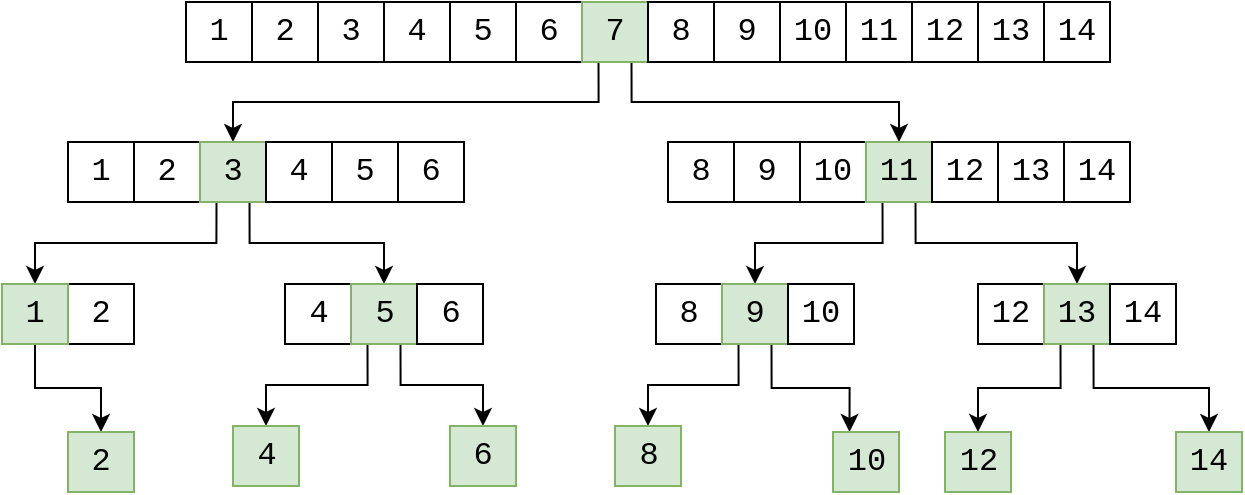 <mxfile version="12.3.2" type="device" pages="3"><diagram id="mguA0jnh5NpEqkgVD4Ht" name="v1"><mxGraphModel dx="922" dy="717" grid="0" gridSize="10" guides="1" tooltips="1" connect="1" arrows="1" fold="1" page="1" pageScale="1" pageWidth="827" pageHeight="1169" math="0" shadow="0"><root><mxCell id="k8P9VLfI7VGK3uh5QvXz-0"/><mxCell id="k8P9VLfI7VGK3uh5QvXz-1" parent="k8P9VLfI7VGK3uh5QvXz-0"/><mxCell id="T5wYDcRaj1wLjc7BEeSk-0" value="2" style="rounded=0;whiteSpace=wrap;html=1;fontSize=16;fontFamily=Courier New;" vertex="1" parent="k8P9VLfI7VGK3uh5QvXz-1"><mxGeometry x="162" y="79" width="33" height="30" as="geometry"/></mxCell><mxCell id="T5wYDcRaj1wLjc7BEeSk-1" value="3" style="rounded=0;whiteSpace=wrap;html=1;fontSize=16;fontFamily=Courier New;" vertex="1" parent="k8P9VLfI7VGK3uh5QvXz-1"><mxGeometry x="195" y="79" width="33" height="30" as="geometry"/></mxCell><mxCell id="T5wYDcRaj1wLjc7BEeSk-2" value="4" style="rounded=0;whiteSpace=wrap;html=1;fontSize=16;fontFamily=Courier New;" vertex="1" parent="k8P9VLfI7VGK3uh5QvXz-1"><mxGeometry x="228" y="79" width="33" height="30" as="geometry"/></mxCell><mxCell id="T5wYDcRaj1wLjc7BEeSk-3" value="5" style="rounded=0;whiteSpace=wrap;html=1;fontSize=16;fontFamily=Courier New;" vertex="1" parent="k8P9VLfI7VGK3uh5QvXz-1"><mxGeometry x="261" y="79" width="33" height="30" as="geometry"/></mxCell><mxCell id="T5wYDcRaj1wLjc7BEeSk-4" value="6" style="rounded=0;whiteSpace=wrap;html=1;fontSize=16;fontFamily=Courier New;" vertex="1" parent="k8P9VLfI7VGK3uh5QvXz-1"><mxGeometry x="294" y="79" width="33" height="30" as="geometry"/></mxCell><mxCell id="T5wYDcRaj1wLjc7BEeSk-27" style="edgeStyle=orthogonalEdgeStyle;rounded=0;orthogonalLoop=1;jettySize=auto;html=1;exitX=0.25;exitY=1;exitDx=0;exitDy=0;entryX=0.5;entryY=0;entryDx=0;entryDy=0;fontFamily=Courier New;fontSize=16;" edge="1" parent="k8P9VLfI7VGK3uh5QvXz-1" source="T5wYDcRaj1wLjc7BEeSk-5" target="T5wYDcRaj1wLjc7BEeSk-15"><mxGeometry relative="1" as="geometry"/></mxCell><mxCell id="T5wYDcRaj1wLjc7BEeSk-28" style="edgeStyle=orthogonalEdgeStyle;rounded=0;orthogonalLoop=1;jettySize=auto;html=1;exitX=0.75;exitY=1;exitDx=0;exitDy=0;entryX=0.5;entryY=0;entryDx=0;entryDy=0;fontFamily=Courier New;fontSize=16;" edge="1" parent="k8P9VLfI7VGK3uh5QvXz-1" source="T5wYDcRaj1wLjc7BEeSk-5" target="T5wYDcRaj1wLjc7BEeSk-23"><mxGeometry relative="1" as="geometry"/></mxCell><mxCell id="T5wYDcRaj1wLjc7BEeSk-5" value="7" style="rounded=0;whiteSpace=wrap;html=1;fontSize=16;fontFamily=Courier New;fillColor=#d5e8d4;strokeColor=#82b366;" vertex="1" parent="k8P9VLfI7VGK3uh5QvXz-1"><mxGeometry x="327" y="79" width="33" height="30" as="geometry"/></mxCell><mxCell id="T5wYDcRaj1wLjc7BEeSk-6" value="8" style="rounded=0;whiteSpace=wrap;html=1;fontSize=16;fontFamily=Courier New;" vertex="1" parent="k8P9VLfI7VGK3uh5QvXz-1"><mxGeometry x="360" y="79" width="33" height="30" as="geometry"/></mxCell><mxCell id="T5wYDcRaj1wLjc7BEeSk-7" value="9" style="rounded=0;whiteSpace=wrap;html=1;fontSize=16;fontFamily=Courier New;" vertex="1" parent="k8P9VLfI7VGK3uh5QvXz-1"><mxGeometry x="393" y="79" width="33" height="30" as="geometry"/></mxCell><mxCell id="T5wYDcRaj1wLjc7BEeSk-8" value="10" style="rounded=0;whiteSpace=wrap;html=1;fontSize=16;fontFamily=Courier New;" vertex="1" parent="k8P9VLfI7VGK3uh5QvXz-1"><mxGeometry x="426" y="79" width="33" height="30" as="geometry"/></mxCell><mxCell id="T5wYDcRaj1wLjc7BEeSk-9" value="11" style="rounded=0;whiteSpace=wrap;html=1;fontSize=16;fontFamily=Courier New;" vertex="1" parent="k8P9VLfI7VGK3uh5QvXz-1"><mxGeometry x="459" y="79" width="33" height="30" as="geometry"/></mxCell><mxCell id="T5wYDcRaj1wLjc7BEeSk-10" value="12" style="rounded=0;whiteSpace=wrap;html=1;fontSize=16;fontFamily=Courier New;" vertex="1" parent="k8P9VLfI7VGK3uh5QvXz-1"><mxGeometry x="492" y="79" width="33" height="30" as="geometry"/></mxCell><mxCell id="T5wYDcRaj1wLjc7BEeSk-11" value="13" style="rounded=0;whiteSpace=wrap;html=1;fontSize=16;fontFamily=Courier New;" vertex="1" parent="k8P9VLfI7VGK3uh5QvXz-1"><mxGeometry x="525" y="79" width="33" height="30" as="geometry"/></mxCell><mxCell id="T5wYDcRaj1wLjc7BEeSk-12" value="14" style="rounded=0;whiteSpace=wrap;html=1;fontSize=16;fontFamily=Courier New;" vertex="1" parent="k8P9VLfI7VGK3uh5QvXz-1"><mxGeometry x="558" y="79" width="33" height="30" as="geometry"/></mxCell><mxCell id="T5wYDcRaj1wLjc7BEeSk-13" value="1" style="rounded=0;whiteSpace=wrap;html=1;fontSize=16;fontFamily=Courier New;" vertex="1" parent="k8P9VLfI7VGK3uh5QvXz-1"><mxGeometry x="129" y="79" width="33" height="30" as="geometry"/></mxCell><mxCell id="T5wYDcRaj1wLjc7BEeSk-14" value="2" style="rounded=0;whiteSpace=wrap;html=1;fontSize=16;fontFamily=Courier New;" vertex="1" parent="k8P9VLfI7VGK3uh5QvXz-1"><mxGeometry x="103" y="149" width="33" height="30" as="geometry"/></mxCell><mxCell id="T5wYDcRaj1wLjc7BEeSk-40" style="edgeStyle=orthogonalEdgeStyle;rounded=0;orthogonalLoop=1;jettySize=auto;html=1;exitX=0.25;exitY=1;exitDx=0;exitDy=0;entryX=0.5;entryY=0;entryDx=0;entryDy=0;fontFamily=Courier New;fontSize=16;" edge="1" parent="k8P9VLfI7VGK3uh5QvXz-1" source="T5wYDcRaj1wLjc7BEeSk-15" target="T5wYDcRaj1wLjc7BEeSk-36"><mxGeometry relative="1" as="geometry"/></mxCell><mxCell id="T5wYDcRaj1wLjc7BEeSk-41" style="edgeStyle=orthogonalEdgeStyle;rounded=0;orthogonalLoop=1;jettySize=auto;html=1;exitX=0.75;exitY=1;exitDx=0;exitDy=0;fontFamily=Courier New;fontSize=16;" edge="1" parent="k8P9VLfI7VGK3uh5QvXz-1" source="T5wYDcRaj1wLjc7BEeSk-15" target="T5wYDcRaj1wLjc7BEeSk-38"><mxGeometry relative="1" as="geometry"/></mxCell><mxCell id="T5wYDcRaj1wLjc7BEeSk-15" value="3" style="rounded=0;whiteSpace=wrap;html=1;fontSize=16;fontFamily=Courier New;fillColor=#d5e8d4;strokeColor=#82b366;" vertex="1" parent="k8P9VLfI7VGK3uh5QvXz-1"><mxGeometry x="136" y="149" width="33" height="30" as="geometry"/></mxCell><mxCell id="T5wYDcRaj1wLjc7BEeSk-16" value="4" style="rounded=0;whiteSpace=wrap;html=1;fontSize=16;fontFamily=Courier New;" vertex="1" parent="k8P9VLfI7VGK3uh5QvXz-1"><mxGeometry x="169" y="149" width="33" height="30" as="geometry"/></mxCell><mxCell id="T5wYDcRaj1wLjc7BEeSk-17" value="5" style="rounded=0;whiteSpace=wrap;html=1;fontSize=16;fontFamily=Courier New;" vertex="1" parent="k8P9VLfI7VGK3uh5QvXz-1"><mxGeometry x="202" y="149" width="33" height="30" as="geometry"/></mxCell><mxCell id="T5wYDcRaj1wLjc7BEeSk-18" value="6" style="rounded=0;whiteSpace=wrap;html=1;fontSize=16;fontFamily=Courier New;" vertex="1" parent="k8P9VLfI7VGK3uh5QvXz-1"><mxGeometry x="235" y="149" width="33" height="30" as="geometry"/></mxCell><mxCell id="T5wYDcRaj1wLjc7BEeSk-19" value="1" style="rounded=0;whiteSpace=wrap;html=1;fontSize=16;fontFamily=Courier New;" vertex="1" parent="k8P9VLfI7VGK3uh5QvXz-1"><mxGeometry x="70" y="149" width="33" height="30" as="geometry"/></mxCell><mxCell id="T5wYDcRaj1wLjc7BEeSk-20" value="8" style="rounded=0;whiteSpace=wrap;html=1;fontSize=16;fontFamily=Courier New;" vertex="1" parent="k8P9VLfI7VGK3uh5QvXz-1"><mxGeometry x="370" y="149" width="33" height="30" as="geometry"/></mxCell><mxCell id="T5wYDcRaj1wLjc7BEeSk-21" value="9" style="rounded=0;whiteSpace=wrap;html=1;fontSize=16;fontFamily=Courier New;" vertex="1" parent="k8P9VLfI7VGK3uh5QvXz-1"><mxGeometry x="403" y="149" width="33" height="30" as="geometry"/></mxCell><mxCell id="T5wYDcRaj1wLjc7BEeSk-22" value="10" style="rounded=0;whiteSpace=wrap;html=1;fontSize=16;fontFamily=Courier New;" vertex="1" parent="k8P9VLfI7VGK3uh5QvXz-1"><mxGeometry x="436" y="149" width="33" height="30" as="geometry"/></mxCell><mxCell id="T5wYDcRaj1wLjc7BEeSk-60" style="edgeStyle=orthogonalEdgeStyle;rounded=0;orthogonalLoop=1;jettySize=auto;html=1;exitX=0.25;exitY=1;exitDx=0;exitDy=0;entryX=0.5;entryY=0;entryDx=0;entryDy=0;fontFamily=Courier New;fontSize=16;" edge="1" parent="k8P9VLfI7VGK3uh5QvXz-1" source="T5wYDcRaj1wLjc7BEeSk-23" target="T5wYDcRaj1wLjc7BEeSk-43"><mxGeometry relative="1" as="geometry"/></mxCell><mxCell id="T5wYDcRaj1wLjc7BEeSk-61" style="edgeStyle=orthogonalEdgeStyle;rounded=0;orthogonalLoop=1;jettySize=auto;html=1;exitX=0.75;exitY=1;exitDx=0;exitDy=0;entryX=0.5;entryY=0;entryDx=0;entryDy=0;fontFamily=Courier New;fontSize=16;" edge="1" parent="k8P9VLfI7VGK3uh5QvXz-1" source="T5wYDcRaj1wLjc7BEeSk-23" target="T5wYDcRaj1wLjc7BEeSk-46"><mxGeometry relative="1" as="geometry"/></mxCell><mxCell id="T5wYDcRaj1wLjc7BEeSk-23" value="11" style="rounded=0;whiteSpace=wrap;html=1;fontSize=16;fontFamily=Courier New;fillColor=#d5e8d4;strokeColor=#82b366;" vertex="1" parent="k8P9VLfI7VGK3uh5QvXz-1"><mxGeometry x="469" y="149" width="33" height="30" as="geometry"/></mxCell><mxCell id="T5wYDcRaj1wLjc7BEeSk-24" value="12" style="rounded=0;whiteSpace=wrap;html=1;fontSize=16;fontFamily=Courier New;" vertex="1" parent="k8P9VLfI7VGK3uh5QvXz-1"><mxGeometry x="502" y="149" width="33" height="30" as="geometry"/></mxCell><mxCell id="T5wYDcRaj1wLjc7BEeSk-25" value="13" style="rounded=0;whiteSpace=wrap;html=1;fontSize=16;fontFamily=Courier New;" vertex="1" parent="k8P9VLfI7VGK3uh5QvXz-1"><mxGeometry x="535" y="149" width="33" height="30" as="geometry"/></mxCell><mxCell id="T5wYDcRaj1wLjc7BEeSk-26" value="14" style="rounded=0;whiteSpace=wrap;html=1;fontSize=16;fontFamily=Courier New;" vertex="1" parent="k8P9VLfI7VGK3uh5QvXz-1"><mxGeometry x="568" y="149" width="33" height="30" as="geometry"/></mxCell><mxCell id="T5wYDcRaj1wLjc7BEeSk-35" value="2" style="rounded=0;whiteSpace=wrap;html=1;fontSize=16;fontFamily=Courier New;" vertex="1" parent="k8P9VLfI7VGK3uh5QvXz-1"><mxGeometry x="70" y="220" width="33" height="30" as="geometry"/></mxCell><mxCell id="T5wYDcRaj1wLjc7BEeSk-49" style="edgeStyle=orthogonalEdgeStyle;rounded=0;orthogonalLoop=1;jettySize=auto;html=1;exitX=0.5;exitY=1;exitDx=0;exitDy=0;entryX=0.5;entryY=0;entryDx=0;entryDy=0;fontFamily=Courier New;fontSize=16;" edge="1" parent="k8P9VLfI7VGK3uh5QvXz-1" source="T5wYDcRaj1wLjc7BEeSk-36" target="T5wYDcRaj1wLjc7BEeSk-48"><mxGeometry relative="1" as="geometry"/></mxCell><mxCell id="T5wYDcRaj1wLjc7BEeSk-36" value="1" style="rounded=0;whiteSpace=wrap;html=1;fontSize=16;fontFamily=Courier New;fillColor=#d5e8d4;strokeColor=#82b366;" vertex="1" parent="k8P9VLfI7VGK3uh5QvXz-1"><mxGeometry x="37" y="220" width="33" height="30" as="geometry"/></mxCell><mxCell id="T5wYDcRaj1wLjc7BEeSk-37" value="4" style="rounded=0;whiteSpace=wrap;html=1;fontSize=16;fontFamily=Courier New;" vertex="1" parent="k8P9VLfI7VGK3uh5QvXz-1"><mxGeometry x="178.5" y="220" width="33" height="30" as="geometry"/></mxCell><mxCell id="T5wYDcRaj1wLjc7BEeSk-62" style="edgeStyle=orthogonalEdgeStyle;rounded=0;orthogonalLoop=1;jettySize=auto;html=1;exitX=0.25;exitY=1;exitDx=0;exitDy=0;fontFamily=Courier New;fontSize=16;" edge="1" parent="k8P9VLfI7VGK3uh5QvXz-1" source="T5wYDcRaj1wLjc7BEeSk-38" target="T5wYDcRaj1wLjc7BEeSk-50"><mxGeometry relative="1" as="geometry"/></mxCell><mxCell id="T5wYDcRaj1wLjc7BEeSk-63" style="edgeStyle=orthogonalEdgeStyle;rounded=0;orthogonalLoop=1;jettySize=auto;html=1;exitX=0.75;exitY=1;exitDx=0;exitDy=0;fontFamily=Courier New;fontSize=16;" edge="1" parent="k8P9VLfI7VGK3uh5QvXz-1" source="T5wYDcRaj1wLjc7BEeSk-38" target="T5wYDcRaj1wLjc7BEeSk-51"><mxGeometry relative="1" as="geometry"/></mxCell><mxCell id="T5wYDcRaj1wLjc7BEeSk-38" value="5" style="rounded=0;whiteSpace=wrap;html=1;fontSize=16;fontFamily=Courier New;fillColor=#d5e8d4;strokeColor=#82b366;" vertex="1" parent="k8P9VLfI7VGK3uh5QvXz-1"><mxGeometry x="211.5" y="220" width="33" height="30" as="geometry"/></mxCell><mxCell id="T5wYDcRaj1wLjc7BEeSk-39" value="6" style="rounded=0;whiteSpace=wrap;html=1;fontSize=16;fontFamily=Courier New;" vertex="1" parent="k8P9VLfI7VGK3uh5QvXz-1"><mxGeometry x="244.5" y="220" width="33" height="30" as="geometry"/></mxCell><mxCell id="T5wYDcRaj1wLjc7BEeSk-42" value="8" style="rounded=0;whiteSpace=wrap;html=1;fontSize=16;fontFamily=Courier New;" vertex="1" parent="k8P9VLfI7VGK3uh5QvXz-1"><mxGeometry x="364" y="220" width="33" height="30" as="geometry"/></mxCell><mxCell id="T5wYDcRaj1wLjc7BEeSk-58" style="edgeStyle=orthogonalEdgeStyle;rounded=0;orthogonalLoop=1;jettySize=auto;html=1;exitX=0.75;exitY=1;exitDx=0;exitDy=0;entryX=0.25;entryY=0;entryDx=0;entryDy=0;fontFamily=Courier New;fontSize=16;" edge="1" parent="k8P9VLfI7VGK3uh5QvXz-1" source="T5wYDcRaj1wLjc7BEeSk-43" target="T5wYDcRaj1wLjc7BEeSk-53"><mxGeometry relative="1" as="geometry"/></mxCell><mxCell id="T5wYDcRaj1wLjc7BEeSk-59" style="edgeStyle=orthogonalEdgeStyle;rounded=0;orthogonalLoop=1;jettySize=auto;html=1;exitX=0.25;exitY=1;exitDx=0;exitDy=0;entryX=0.5;entryY=0;entryDx=0;entryDy=0;fontFamily=Courier New;fontSize=16;" edge="1" parent="k8P9VLfI7VGK3uh5QvXz-1" source="T5wYDcRaj1wLjc7BEeSk-43" target="T5wYDcRaj1wLjc7BEeSk-52"><mxGeometry relative="1" as="geometry"/></mxCell><mxCell id="T5wYDcRaj1wLjc7BEeSk-43" value="9" style="rounded=0;whiteSpace=wrap;html=1;fontSize=16;fontFamily=Courier New;fillColor=#d5e8d4;strokeColor=#82b366;" vertex="1" parent="k8P9VLfI7VGK3uh5QvXz-1"><mxGeometry x="397" y="220" width="33" height="30" as="geometry"/></mxCell><mxCell id="T5wYDcRaj1wLjc7BEeSk-44" value="10" style="rounded=0;whiteSpace=wrap;html=1;fontSize=16;fontFamily=Courier New;" vertex="1" parent="k8P9VLfI7VGK3uh5QvXz-1"><mxGeometry x="430" y="220" width="33" height="30" as="geometry"/></mxCell><mxCell id="T5wYDcRaj1wLjc7BEeSk-45" value="12" style="rounded=0;whiteSpace=wrap;html=1;fontSize=16;fontFamily=Courier New;" vertex="1" parent="k8P9VLfI7VGK3uh5QvXz-1"><mxGeometry x="525" y="220" width="33" height="30" as="geometry"/></mxCell><mxCell id="T5wYDcRaj1wLjc7BEeSk-56" style="edgeStyle=orthogonalEdgeStyle;rounded=0;orthogonalLoop=1;jettySize=auto;html=1;exitX=0.25;exitY=1;exitDx=0;exitDy=0;entryX=0.5;entryY=0;entryDx=0;entryDy=0;fontFamily=Courier New;fontSize=16;" edge="1" parent="k8P9VLfI7VGK3uh5QvXz-1" source="T5wYDcRaj1wLjc7BEeSk-46" target="T5wYDcRaj1wLjc7BEeSk-54"><mxGeometry relative="1" as="geometry"/></mxCell><mxCell id="T5wYDcRaj1wLjc7BEeSk-57" style="edgeStyle=orthogonalEdgeStyle;rounded=0;orthogonalLoop=1;jettySize=auto;html=1;exitX=0.75;exitY=1;exitDx=0;exitDy=0;fontFamily=Courier New;fontSize=16;" edge="1" parent="k8P9VLfI7VGK3uh5QvXz-1" source="T5wYDcRaj1wLjc7BEeSk-46" target="T5wYDcRaj1wLjc7BEeSk-55"><mxGeometry relative="1" as="geometry"/></mxCell><mxCell id="T5wYDcRaj1wLjc7BEeSk-46" value="13" style="rounded=0;whiteSpace=wrap;html=1;fontSize=16;fontFamily=Courier New;fillColor=#d5e8d4;strokeColor=#82b366;" vertex="1" parent="k8P9VLfI7VGK3uh5QvXz-1"><mxGeometry x="558" y="220" width="33" height="30" as="geometry"/></mxCell><mxCell id="T5wYDcRaj1wLjc7BEeSk-47" value="14" style="rounded=0;whiteSpace=wrap;html=1;fontSize=16;fontFamily=Courier New;" vertex="1" parent="k8P9VLfI7VGK3uh5QvXz-1"><mxGeometry x="591" y="220" width="33" height="30" as="geometry"/></mxCell><mxCell id="T5wYDcRaj1wLjc7BEeSk-48" value="2" style="rounded=0;whiteSpace=wrap;html=1;fontSize=16;fontFamily=Courier New;fillColor=#d5e8d4;strokeColor=#82b366;" vertex="1" parent="k8P9VLfI7VGK3uh5QvXz-1"><mxGeometry x="70" y="294" width="33" height="30" as="geometry"/></mxCell><mxCell id="T5wYDcRaj1wLjc7BEeSk-50" value="4" style="rounded=0;whiteSpace=wrap;html=1;fontSize=16;fontFamily=Courier New;fillColor=#d5e8d4;strokeColor=#82b366;" vertex="1" parent="k8P9VLfI7VGK3uh5QvXz-1"><mxGeometry x="152.5" y="291" width="33" height="30" as="geometry"/></mxCell><mxCell id="T5wYDcRaj1wLjc7BEeSk-51" value="6" style="rounded=0;whiteSpace=wrap;html=1;fontSize=16;fontFamily=Courier New;fillColor=#d5e8d4;strokeColor=#82b366;" vertex="1" parent="k8P9VLfI7VGK3uh5QvXz-1"><mxGeometry x="261" y="291" width="33" height="30" as="geometry"/></mxCell><mxCell id="T5wYDcRaj1wLjc7BEeSk-52" value="8" style="rounded=0;whiteSpace=wrap;html=1;fontSize=16;fontFamily=Courier New;fillColor=#d5e8d4;strokeColor=#82b366;" vertex="1" parent="k8P9VLfI7VGK3uh5QvXz-1"><mxGeometry x="343.5" y="291" width="33" height="30" as="geometry"/></mxCell><mxCell id="T5wYDcRaj1wLjc7BEeSk-53" value="10" style="rounded=0;whiteSpace=wrap;html=1;fontSize=16;fontFamily=Courier New;fillColor=#d5e8d4;strokeColor=#82b366;" vertex="1" parent="k8P9VLfI7VGK3uh5QvXz-1"><mxGeometry x="452.5" y="294" width="33" height="30" as="geometry"/></mxCell><mxCell id="T5wYDcRaj1wLjc7BEeSk-54" value="12" style="rounded=0;whiteSpace=wrap;html=1;fontSize=16;fontFamily=Courier New;fillColor=#d5e8d4;strokeColor=#82b366;" vertex="1" parent="k8P9VLfI7VGK3uh5QvXz-1"><mxGeometry x="508.5" y="294" width="33" height="30" as="geometry"/></mxCell><mxCell id="T5wYDcRaj1wLjc7BEeSk-55" value="14" style="rounded=0;whiteSpace=wrap;html=1;fontSize=16;fontFamily=Courier New;fillColor=#d5e8d4;strokeColor=#82b366;" vertex="1" parent="k8P9VLfI7VGK3uh5QvXz-1"><mxGeometry x="624" y="294" width="33" height="30" as="geometry"/></mxCell></root></mxGraphModel></diagram><diagram name="v2" id="7lJYrroSqjyWKTX4Cszu"><mxGraphModel dx="763" dy="593" grid="0" gridSize="10" guides="1" tooltips="1" connect="1" arrows="1" fold="1" page="1" pageScale="1" pageWidth="827" pageHeight="1169" math="0" shadow="0"><root><mxCell id="Y4uqdMyhdSrNsO-kaeKr-0"/><mxCell id="Y4uqdMyhdSrNsO-kaeKr-1" parent="Y4uqdMyhdSrNsO-kaeKr-0"/><mxCell id="Y4uqdMyhdSrNsO-kaeKr-2" value="2" style="rounded=0;whiteSpace=wrap;html=1;fontSize=16;fontFamily=Courier New;strokeColor=#CCCCCC;" vertex="1" parent="Y4uqdMyhdSrNsO-kaeKr-1"><mxGeometry x="162" y="79" width="33" height="30" as="geometry"/></mxCell><mxCell id="Y4uqdMyhdSrNsO-kaeKr-3" value="3" style="rounded=0;whiteSpace=wrap;html=1;fontSize=16;fontFamily=Courier New;strokeColor=#CCCCCC;" vertex="1" parent="Y4uqdMyhdSrNsO-kaeKr-1"><mxGeometry x="195" y="79" width="33" height="30" as="geometry"/></mxCell><mxCell id="Y4uqdMyhdSrNsO-kaeKr-4" value="4" style="rounded=0;whiteSpace=wrap;html=1;fontSize=16;fontFamily=Courier New;strokeColor=#CCCCCC;" vertex="1" parent="Y4uqdMyhdSrNsO-kaeKr-1"><mxGeometry x="228" y="79" width="33" height="30" as="geometry"/></mxCell><mxCell id="Y4uqdMyhdSrNsO-kaeKr-5" value="5" style="rounded=0;whiteSpace=wrap;html=1;fontSize=16;fontFamily=Courier New;strokeColor=#CCCCCC;" vertex="1" parent="Y4uqdMyhdSrNsO-kaeKr-1"><mxGeometry x="261" y="79" width="33" height="30" as="geometry"/></mxCell><mxCell id="Y4uqdMyhdSrNsO-kaeKr-6" value="6" style="rounded=0;whiteSpace=wrap;html=1;fontSize=16;fontFamily=Courier New;strokeColor=#CCCCCC;" vertex="1" parent="Y4uqdMyhdSrNsO-kaeKr-1"><mxGeometry x="294" y="79" width="33" height="30" as="geometry"/></mxCell><mxCell id="Y4uqdMyhdSrNsO-kaeKr-7" style="edgeStyle=orthogonalEdgeStyle;rounded=0;orthogonalLoop=1;jettySize=auto;html=1;exitX=0.25;exitY=1;exitDx=0;exitDy=0;entryX=0.5;entryY=0;entryDx=0;entryDy=0;fontFamily=Courier New;fontSize=16;curved=1;strokeColor=#CCCCCC;endArrow=open;endFill=0;" edge="1" parent="Y4uqdMyhdSrNsO-kaeKr-1" source="Y4uqdMyhdSrNsO-kaeKr-9" target="Y4uqdMyhdSrNsO-kaeKr-21"><mxGeometry relative="1" as="geometry"/></mxCell><mxCell id="Y4uqdMyhdSrNsO-kaeKr-8" style="edgeStyle=orthogonalEdgeStyle;rounded=0;orthogonalLoop=1;jettySize=auto;html=1;exitX=0.75;exitY=1;exitDx=0;exitDy=0;entryX=0.5;entryY=0;entryDx=0;entryDy=0;fontFamily=Courier New;fontSize=16;curved=1;strokeColor=#CCCCCC;endArrow=open;endFill=0;" edge="1" parent="Y4uqdMyhdSrNsO-kaeKr-1" source="Y4uqdMyhdSrNsO-kaeKr-9" target="Y4uqdMyhdSrNsO-kaeKr-31"><mxGeometry relative="1" as="geometry"/></mxCell><mxCell id="Y4uqdMyhdSrNsO-kaeKr-9" value="7" style="rounded=0;whiteSpace=wrap;html=1;fontSize=16;fontFamily=Courier New;fillColor=#d5e8d4;strokeColor=#CCCCCC;" vertex="1" parent="Y4uqdMyhdSrNsO-kaeKr-1"><mxGeometry x="327" y="79" width="33" height="30" as="geometry"/></mxCell><mxCell id="Y4uqdMyhdSrNsO-kaeKr-10" value="8" style="rounded=0;whiteSpace=wrap;html=1;fontSize=16;fontFamily=Courier New;strokeColor=#CCCCCC;" vertex="1" parent="Y4uqdMyhdSrNsO-kaeKr-1"><mxGeometry x="360" y="79" width="33" height="30" as="geometry"/></mxCell><mxCell id="Y4uqdMyhdSrNsO-kaeKr-11" value="9" style="rounded=0;whiteSpace=wrap;html=1;fontSize=16;fontFamily=Courier New;strokeColor=#CCCCCC;" vertex="1" parent="Y4uqdMyhdSrNsO-kaeKr-1"><mxGeometry x="393" y="79" width="33" height="30" as="geometry"/></mxCell><mxCell id="Y4uqdMyhdSrNsO-kaeKr-12" value="10" style="rounded=0;whiteSpace=wrap;html=1;fontSize=16;fontFamily=Courier New;strokeColor=#CCCCCC;" vertex="1" parent="Y4uqdMyhdSrNsO-kaeKr-1"><mxGeometry x="426" y="79" width="33" height="30" as="geometry"/></mxCell><mxCell id="Y4uqdMyhdSrNsO-kaeKr-13" value="11" style="rounded=0;whiteSpace=wrap;html=1;fontSize=16;fontFamily=Courier New;strokeColor=#CCCCCC;" vertex="1" parent="Y4uqdMyhdSrNsO-kaeKr-1"><mxGeometry x="459" y="79" width="33" height="30" as="geometry"/></mxCell><mxCell id="Y4uqdMyhdSrNsO-kaeKr-14" value="12" style="rounded=0;whiteSpace=wrap;html=1;fontSize=16;fontFamily=Courier New;strokeColor=#CCCCCC;" vertex="1" parent="Y4uqdMyhdSrNsO-kaeKr-1"><mxGeometry x="492" y="79" width="33" height="30" as="geometry"/></mxCell><mxCell id="Y4uqdMyhdSrNsO-kaeKr-15" value="13" style="rounded=0;whiteSpace=wrap;html=1;fontSize=16;fontFamily=Courier New;strokeColor=#CCCCCC;" vertex="1" parent="Y4uqdMyhdSrNsO-kaeKr-1"><mxGeometry x="525" y="79" width="33" height="30" as="geometry"/></mxCell><mxCell id="Y4uqdMyhdSrNsO-kaeKr-16" value="14" style="rounded=0;whiteSpace=wrap;html=1;fontSize=16;fontFamily=Courier New;strokeColor=#CCCCCC;" vertex="1" parent="Y4uqdMyhdSrNsO-kaeKr-1"><mxGeometry x="558" y="79" width="33" height="30" as="geometry"/></mxCell><mxCell id="Y4uqdMyhdSrNsO-kaeKr-17" value="1" style="rounded=0;whiteSpace=wrap;html=1;fontSize=16;fontFamily=Courier New;strokeColor=#CCCCCC;" vertex="1" parent="Y4uqdMyhdSrNsO-kaeKr-1"><mxGeometry x="129" y="79" width="33" height="30" as="geometry"/></mxCell><mxCell id="Y4uqdMyhdSrNsO-kaeKr-18" value="2" style="rounded=0;whiteSpace=wrap;html=1;fontSize=16;fontFamily=Courier New;strokeColor=#CCCCCC;" vertex="1" parent="Y4uqdMyhdSrNsO-kaeKr-1"><mxGeometry x="103" y="149" width="33" height="30" as="geometry"/></mxCell><mxCell id="Y4uqdMyhdSrNsO-kaeKr-19" style="edgeStyle=orthogonalEdgeStyle;rounded=0;orthogonalLoop=1;jettySize=auto;html=1;exitX=0.25;exitY=1;exitDx=0;exitDy=0;entryX=0.5;entryY=0;entryDx=0;entryDy=0;fontFamily=Courier New;fontSize=16;curved=1;strokeColor=#CCCCCC;endArrow=open;endFill=0;" edge="1" parent="Y4uqdMyhdSrNsO-kaeKr-1" source="Y4uqdMyhdSrNsO-kaeKr-21" target="Y4uqdMyhdSrNsO-kaeKr-37"><mxGeometry relative="1" as="geometry"/></mxCell><mxCell id="Y4uqdMyhdSrNsO-kaeKr-20" style="edgeStyle=orthogonalEdgeStyle;rounded=0;orthogonalLoop=1;jettySize=auto;html=1;exitX=0.75;exitY=1;exitDx=0;exitDy=0;fontFamily=Courier New;fontSize=16;curved=1;strokeColor=#CCCCCC;endArrow=open;endFill=0;" edge="1" parent="Y4uqdMyhdSrNsO-kaeKr-1" source="Y4uqdMyhdSrNsO-kaeKr-21" target="Y4uqdMyhdSrNsO-kaeKr-41"><mxGeometry relative="1" as="geometry"/></mxCell><mxCell id="Y4uqdMyhdSrNsO-kaeKr-21" value="3" style="rounded=0;whiteSpace=wrap;html=1;fontSize=16;fontFamily=Courier New;fillColor=#d5e8d4;strokeColor=#CCCCCC;" vertex="1" parent="Y4uqdMyhdSrNsO-kaeKr-1"><mxGeometry x="136" y="149" width="33" height="30" as="geometry"/></mxCell><mxCell id="Y4uqdMyhdSrNsO-kaeKr-22" value="4" style="rounded=0;whiteSpace=wrap;html=1;fontSize=16;fontFamily=Courier New;strokeColor=#CCCCCC;" vertex="1" parent="Y4uqdMyhdSrNsO-kaeKr-1"><mxGeometry x="169" y="149" width="33" height="30" as="geometry"/></mxCell><mxCell id="Y4uqdMyhdSrNsO-kaeKr-23" value="5" style="rounded=0;whiteSpace=wrap;html=1;fontSize=16;fontFamily=Courier New;strokeColor=#CCCCCC;" vertex="1" parent="Y4uqdMyhdSrNsO-kaeKr-1"><mxGeometry x="202" y="149" width="33" height="30" as="geometry"/></mxCell><mxCell id="Y4uqdMyhdSrNsO-kaeKr-24" value="6" style="rounded=0;whiteSpace=wrap;html=1;fontSize=16;fontFamily=Courier New;strokeColor=#CCCCCC;" vertex="1" parent="Y4uqdMyhdSrNsO-kaeKr-1"><mxGeometry x="235" y="149" width="33" height="30" as="geometry"/></mxCell><mxCell id="Y4uqdMyhdSrNsO-kaeKr-25" value="1" style="rounded=0;whiteSpace=wrap;html=1;fontSize=16;fontFamily=Courier New;strokeColor=#CCCCCC;" vertex="1" parent="Y4uqdMyhdSrNsO-kaeKr-1"><mxGeometry x="70" y="149" width="33" height="30" as="geometry"/></mxCell><mxCell id="Y4uqdMyhdSrNsO-kaeKr-26" value="8" style="rounded=0;whiteSpace=wrap;html=1;fontSize=16;fontFamily=Courier New;strokeColor=#CCCCCC;" vertex="1" parent="Y4uqdMyhdSrNsO-kaeKr-1"><mxGeometry x="370" y="149" width="33" height="30" as="geometry"/></mxCell><mxCell id="Y4uqdMyhdSrNsO-kaeKr-27" value="9" style="rounded=0;whiteSpace=wrap;html=1;fontSize=16;fontFamily=Courier New;strokeColor=#CCCCCC;" vertex="1" parent="Y4uqdMyhdSrNsO-kaeKr-1"><mxGeometry x="403" y="149" width="33" height="30" as="geometry"/></mxCell><mxCell id="Y4uqdMyhdSrNsO-kaeKr-28" value="10" style="rounded=0;whiteSpace=wrap;html=1;fontSize=16;fontFamily=Courier New;strokeColor=#CCCCCC;" vertex="1" parent="Y4uqdMyhdSrNsO-kaeKr-1"><mxGeometry x="436" y="149" width="33" height="30" as="geometry"/></mxCell><mxCell id="Y4uqdMyhdSrNsO-kaeKr-29" style="edgeStyle=orthogonalEdgeStyle;rounded=0;orthogonalLoop=1;jettySize=auto;html=1;exitX=0.25;exitY=1;exitDx=0;exitDy=0;entryX=0.5;entryY=0;entryDx=0;entryDy=0;fontFamily=Courier New;fontSize=16;curved=1;strokeColor=#CCCCCC;endArrow=open;endFill=0;" edge="1" parent="Y4uqdMyhdSrNsO-kaeKr-1" source="Y4uqdMyhdSrNsO-kaeKr-31" target="Y4uqdMyhdSrNsO-kaeKr-46"><mxGeometry relative="1" as="geometry"/></mxCell><mxCell id="Y4uqdMyhdSrNsO-kaeKr-30" style="edgeStyle=orthogonalEdgeStyle;rounded=0;orthogonalLoop=1;jettySize=auto;html=1;exitX=0.75;exitY=1;exitDx=0;exitDy=0;entryX=0.5;entryY=0;entryDx=0;entryDy=0;fontFamily=Courier New;fontSize=16;curved=1;strokeColor=#CCCCCC;endArrow=open;endFill=0;" edge="1" parent="Y4uqdMyhdSrNsO-kaeKr-1" source="Y4uqdMyhdSrNsO-kaeKr-31" target="Y4uqdMyhdSrNsO-kaeKr-51"><mxGeometry relative="1" as="geometry"/></mxCell><mxCell id="Y4uqdMyhdSrNsO-kaeKr-31" value="11" style="rounded=0;whiteSpace=wrap;html=1;fontSize=16;fontFamily=Courier New;fillColor=#d5e8d4;strokeColor=#CCCCCC;" vertex="1" parent="Y4uqdMyhdSrNsO-kaeKr-1"><mxGeometry x="469" y="149" width="33" height="30" as="geometry"/></mxCell><mxCell id="Y4uqdMyhdSrNsO-kaeKr-32" value="12" style="rounded=0;whiteSpace=wrap;html=1;fontSize=16;fontFamily=Courier New;strokeColor=#CCCCCC;" vertex="1" parent="Y4uqdMyhdSrNsO-kaeKr-1"><mxGeometry x="502" y="149" width="33" height="30" as="geometry"/></mxCell><mxCell id="Y4uqdMyhdSrNsO-kaeKr-33" value="13" style="rounded=0;whiteSpace=wrap;html=1;fontSize=16;fontFamily=Courier New;strokeColor=#CCCCCC;" vertex="1" parent="Y4uqdMyhdSrNsO-kaeKr-1"><mxGeometry x="535" y="149" width="33" height="30" as="geometry"/></mxCell><mxCell id="Y4uqdMyhdSrNsO-kaeKr-34" value="14" style="rounded=0;whiteSpace=wrap;html=1;fontSize=16;fontFamily=Courier New;strokeColor=#CCCCCC;" vertex="1" parent="Y4uqdMyhdSrNsO-kaeKr-1"><mxGeometry x="568" y="149" width="33" height="30" as="geometry"/></mxCell><mxCell id="Y4uqdMyhdSrNsO-kaeKr-35" value="2" style="rounded=0;whiteSpace=wrap;html=1;fontSize=16;fontFamily=Courier New;strokeColor=#CCCCCC;" vertex="1" parent="Y4uqdMyhdSrNsO-kaeKr-1"><mxGeometry x="70" y="220" width="33" height="30" as="geometry"/></mxCell><mxCell id="Y4uqdMyhdSrNsO-kaeKr-36" style="edgeStyle=orthogonalEdgeStyle;rounded=0;orthogonalLoop=1;jettySize=auto;html=1;exitX=0.5;exitY=1;exitDx=0;exitDy=0;entryX=0.5;entryY=0;entryDx=0;entryDy=0;fontFamily=Courier New;fontSize=16;curved=1;strokeColor=#CCCCCC;endArrow=open;endFill=0;" edge="1" parent="Y4uqdMyhdSrNsO-kaeKr-1" source="Y4uqdMyhdSrNsO-kaeKr-37" target="Y4uqdMyhdSrNsO-kaeKr-53"><mxGeometry relative="1" as="geometry"/></mxCell><mxCell id="Y4uqdMyhdSrNsO-kaeKr-37" value="1" style="rounded=0;whiteSpace=wrap;html=1;fontSize=16;fontFamily=Courier New;fillColor=#d5e8d4;strokeColor=#CCCCCC;" vertex="1" parent="Y4uqdMyhdSrNsO-kaeKr-1"><mxGeometry x="37" y="220" width="33" height="30" as="geometry"/></mxCell><mxCell id="Y4uqdMyhdSrNsO-kaeKr-38" value="4" style="rounded=0;whiteSpace=wrap;html=1;fontSize=16;fontFamily=Courier New;strokeColor=#CCCCCC;" vertex="1" parent="Y4uqdMyhdSrNsO-kaeKr-1"><mxGeometry x="178.5" y="220" width="33" height="30" as="geometry"/></mxCell><mxCell id="Y4uqdMyhdSrNsO-kaeKr-39" style="edgeStyle=orthogonalEdgeStyle;rounded=0;orthogonalLoop=1;jettySize=auto;html=1;exitX=0.25;exitY=1;exitDx=0;exitDy=0;fontFamily=Courier New;fontSize=16;curved=1;strokeColor=#CCCCCC;endArrow=open;endFill=0;" edge="1" parent="Y4uqdMyhdSrNsO-kaeKr-1" source="Y4uqdMyhdSrNsO-kaeKr-41" target="Y4uqdMyhdSrNsO-kaeKr-54"><mxGeometry relative="1" as="geometry"/></mxCell><mxCell id="Y4uqdMyhdSrNsO-kaeKr-40" style="edgeStyle=orthogonalEdgeStyle;rounded=0;orthogonalLoop=1;jettySize=auto;html=1;exitX=0.75;exitY=1;exitDx=0;exitDy=0;fontFamily=Courier New;fontSize=16;curved=1;strokeColor=#CCCCCC;endArrow=open;endFill=0;" edge="1" parent="Y4uqdMyhdSrNsO-kaeKr-1" source="Y4uqdMyhdSrNsO-kaeKr-41" target="Y4uqdMyhdSrNsO-kaeKr-55"><mxGeometry relative="1" as="geometry"/></mxCell><mxCell id="Y4uqdMyhdSrNsO-kaeKr-41" value="5" style="rounded=0;whiteSpace=wrap;html=1;fontSize=16;fontFamily=Courier New;fillColor=#d5e8d4;strokeColor=#CCCCCC;" vertex="1" parent="Y4uqdMyhdSrNsO-kaeKr-1"><mxGeometry x="211.5" y="220" width="33" height="30" as="geometry"/></mxCell><mxCell id="Y4uqdMyhdSrNsO-kaeKr-42" value="6" style="rounded=0;whiteSpace=wrap;html=1;fontSize=16;fontFamily=Courier New;strokeColor=#CCCCCC;" vertex="1" parent="Y4uqdMyhdSrNsO-kaeKr-1"><mxGeometry x="244.5" y="220" width="33" height="30" as="geometry"/></mxCell><mxCell id="Y4uqdMyhdSrNsO-kaeKr-43" value="8" style="rounded=0;whiteSpace=wrap;html=1;fontSize=16;fontFamily=Courier New;strokeColor=#CCCCCC;" vertex="1" parent="Y4uqdMyhdSrNsO-kaeKr-1"><mxGeometry x="364" y="220" width="33" height="30" as="geometry"/></mxCell><mxCell id="Y4uqdMyhdSrNsO-kaeKr-44" style="edgeStyle=orthogonalEdgeStyle;rounded=0;orthogonalLoop=1;jettySize=auto;html=1;exitX=0.75;exitY=1;exitDx=0;exitDy=0;entryX=0.25;entryY=0;entryDx=0;entryDy=0;fontFamily=Courier New;fontSize=16;curved=1;strokeColor=#CCCCCC;endArrow=open;endFill=0;" edge="1" parent="Y4uqdMyhdSrNsO-kaeKr-1" source="Y4uqdMyhdSrNsO-kaeKr-46" target="Y4uqdMyhdSrNsO-kaeKr-57"><mxGeometry relative="1" as="geometry"/></mxCell><mxCell id="Y4uqdMyhdSrNsO-kaeKr-45" style="edgeStyle=orthogonalEdgeStyle;rounded=0;orthogonalLoop=1;jettySize=auto;html=1;exitX=0.25;exitY=1;exitDx=0;exitDy=0;entryX=0.5;entryY=0;entryDx=0;entryDy=0;fontFamily=Courier New;fontSize=16;curved=1;strokeColor=#CCCCCC;endArrow=open;endFill=0;" edge="1" parent="Y4uqdMyhdSrNsO-kaeKr-1" source="Y4uqdMyhdSrNsO-kaeKr-46" target="Y4uqdMyhdSrNsO-kaeKr-56"><mxGeometry relative="1" as="geometry"/></mxCell><mxCell id="Y4uqdMyhdSrNsO-kaeKr-46" value="9" style="rounded=0;whiteSpace=wrap;html=1;fontSize=16;fontFamily=Courier New;fillColor=#d5e8d4;strokeColor=#CCCCCC;" vertex="1" parent="Y4uqdMyhdSrNsO-kaeKr-1"><mxGeometry x="397" y="220" width="33" height="30" as="geometry"/></mxCell><mxCell id="Y4uqdMyhdSrNsO-kaeKr-47" value="10" style="rounded=0;whiteSpace=wrap;html=1;fontSize=16;fontFamily=Courier New;strokeColor=#CCCCCC;" vertex="1" parent="Y4uqdMyhdSrNsO-kaeKr-1"><mxGeometry x="430" y="220" width="33" height="30" as="geometry"/></mxCell><mxCell id="Y4uqdMyhdSrNsO-kaeKr-48" value="12" style="rounded=0;whiteSpace=wrap;html=1;fontSize=16;fontFamily=Courier New;strokeColor=#CCCCCC;" vertex="1" parent="Y4uqdMyhdSrNsO-kaeKr-1"><mxGeometry x="525" y="220" width="33" height="30" as="geometry"/></mxCell><mxCell id="Y4uqdMyhdSrNsO-kaeKr-49" style="edgeStyle=orthogonalEdgeStyle;rounded=0;orthogonalLoop=1;jettySize=auto;html=1;exitX=0.25;exitY=1;exitDx=0;exitDy=0;entryX=0.5;entryY=0;entryDx=0;entryDy=0;fontFamily=Courier New;fontSize=16;curved=1;strokeColor=#CCCCCC;endArrow=open;endFill=0;" edge="1" parent="Y4uqdMyhdSrNsO-kaeKr-1" source="Y4uqdMyhdSrNsO-kaeKr-51" target="Y4uqdMyhdSrNsO-kaeKr-58"><mxGeometry relative="1" as="geometry"/></mxCell><mxCell id="Y4uqdMyhdSrNsO-kaeKr-50" style="edgeStyle=orthogonalEdgeStyle;rounded=0;orthogonalLoop=1;jettySize=auto;html=1;exitX=0.75;exitY=1;exitDx=0;exitDy=0;fontFamily=Courier New;fontSize=16;curved=1;strokeColor=#CCCCCC;endArrow=open;endFill=0;" edge="1" parent="Y4uqdMyhdSrNsO-kaeKr-1" source="Y4uqdMyhdSrNsO-kaeKr-51" target="Y4uqdMyhdSrNsO-kaeKr-59"><mxGeometry relative="1" as="geometry"/></mxCell><mxCell id="Y4uqdMyhdSrNsO-kaeKr-51" value="13" style="rounded=0;whiteSpace=wrap;html=1;fontSize=16;fontFamily=Courier New;fillColor=#d5e8d4;strokeColor=#CCCCCC;" vertex="1" parent="Y4uqdMyhdSrNsO-kaeKr-1"><mxGeometry x="558" y="220" width="33" height="30" as="geometry"/></mxCell><mxCell id="Y4uqdMyhdSrNsO-kaeKr-52" value="14" style="rounded=0;whiteSpace=wrap;html=1;fontSize=16;fontFamily=Courier New;strokeColor=#CCCCCC;" vertex="1" parent="Y4uqdMyhdSrNsO-kaeKr-1"><mxGeometry x="591" y="220" width="33" height="30" as="geometry"/></mxCell><mxCell id="Y4uqdMyhdSrNsO-kaeKr-53" value="2" style="rounded=0;whiteSpace=wrap;html=1;fontSize=16;fontFamily=Courier New;fillColor=#d5e8d4;strokeColor=#CCCCCC;" vertex="1" parent="Y4uqdMyhdSrNsO-kaeKr-1"><mxGeometry x="70" y="294" width="33" height="30" as="geometry"/></mxCell><mxCell id="Y4uqdMyhdSrNsO-kaeKr-54" value="4" style="rounded=0;whiteSpace=wrap;html=1;fontSize=16;fontFamily=Courier New;fillColor=#d5e8d4;strokeColor=#CCCCCC;" vertex="1" parent="Y4uqdMyhdSrNsO-kaeKr-1"><mxGeometry x="152.5" y="291" width="33" height="30" as="geometry"/></mxCell><mxCell id="Y4uqdMyhdSrNsO-kaeKr-55" value="6" style="rounded=0;whiteSpace=wrap;html=1;fontSize=16;fontFamily=Courier New;fillColor=#d5e8d4;strokeColor=#CCCCCC;" vertex="1" parent="Y4uqdMyhdSrNsO-kaeKr-1"><mxGeometry x="261" y="291" width="33" height="30" as="geometry"/></mxCell><mxCell id="Y4uqdMyhdSrNsO-kaeKr-56" value="8" style="rounded=0;whiteSpace=wrap;html=1;fontSize=16;fontFamily=Courier New;fillColor=#d5e8d4;strokeColor=#CCCCCC;" vertex="1" parent="Y4uqdMyhdSrNsO-kaeKr-1"><mxGeometry x="343.5" y="291" width="33" height="30" as="geometry"/></mxCell><mxCell id="Y4uqdMyhdSrNsO-kaeKr-57" value="10" style="rounded=0;whiteSpace=wrap;html=1;fontSize=16;fontFamily=Courier New;fillColor=#d5e8d4;strokeColor=#CCCCCC;" vertex="1" parent="Y4uqdMyhdSrNsO-kaeKr-1"><mxGeometry x="452.5" y="294" width="33" height="30" as="geometry"/></mxCell><mxCell id="Y4uqdMyhdSrNsO-kaeKr-58" value="12" style="rounded=0;whiteSpace=wrap;html=1;fontSize=16;fontFamily=Courier New;fillColor=#d5e8d4;strokeColor=#CCCCCC;" vertex="1" parent="Y4uqdMyhdSrNsO-kaeKr-1"><mxGeometry x="508.5" y="294" width="33" height="30" as="geometry"/></mxCell><mxCell id="Y4uqdMyhdSrNsO-kaeKr-59" value="14" style="rounded=0;whiteSpace=wrap;html=1;fontSize=16;fontFamily=Courier New;fillColor=#d5e8d4;strokeColor=#CCCCCC;" vertex="1" parent="Y4uqdMyhdSrNsO-kaeKr-1"><mxGeometry x="624" y="294" width="33" height="30" as="geometry"/></mxCell></root></mxGraphModel></diagram><diagram name="v3" id="-jpRKnrrg_GfnOT-JA0t"><mxGraphModel dx="1106" dy="860" grid="0" gridSize="10" guides="1" tooltips="1" connect="1" arrows="1" fold="1" page="1" pageScale="1" pageWidth="827" pageHeight="1169" math="0" shadow="0"><root><mxCell id="0jEUp_g5XIrctron9rU5-0"/><mxCell id="0jEUp_g5XIrctron9rU5-1" parent="0jEUp_g5XIrctron9rU5-0"/><mxCell id="0jEUp_g5XIrctron9rU5-2" value="2" style="rounded=0;whiteSpace=wrap;html=1;fontSize=16;fontFamily=Courier New;" vertex="1" parent="0jEUp_g5XIrctron9rU5-1"><mxGeometry x="162" y="79" width="33" height="30" as="geometry"/></mxCell><mxCell id="0jEUp_g5XIrctron9rU5-3" value="3" style="rounded=0;whiteSpace=wrap;html=1;fontSize=16;fontFamily=Courier New;" vertex="1" parent="0jEUp_g5XIrctron9rU5-1"><mxGeometry x="195" y="79" width="33" height="30" as="geometry"/></mxCell><mxCell id="0jEUp_g5XIrctron9rU5-4" value="4" style="rounded=0;whiteSpace=wrap;html=1;fontSize=16;fontFamily=Courier New;" vertex="1" parent="0jEUp_g5XIrctron9rU5-1"><mxGeometry x="228" y="79" width="33" height="30" as="geometry"/></mxCell><mxCell id="0jEUp_g5XIrctron9rU5-5" value="5" style="rounded=0;whiteSpace=wrap;html=1;fontSize=16;fontFamily=Courier New;" vertex="1" parent="0jEUp_g5XIrctron9rU5-1"><mxGeometry x="261" y="79" width="33" height="30" as="geometry"/></mxCell><mxCell id="0jEUp_g5XIrctron9rU5-6" value="6" style="rounded=0;whiteSpace=wrap;html=1;fontSize=16;fontFamily=Courier New;" vertex="1" parent="0jEUp_g5XIrctron9rU5-1"><mxGeometry x="294" y="79" width="33" height="30" as="geometry"/></mxCell><mxCell id="0jEUp_g5XIrctron9rU5-7" style="rounded=0;orthogonalLoop=1;jettySize=auto;html=1;exitX=0.25;exitY=1;exitDx=0;exitDy=0;entryX=0.5;entryY=0;entryDx=0;entryDy=0;fontFamily=Courier New;fontSize=16;" edge="1" parent="0jEUp_g5XIrctron9rU5-1" source="0jEUp_g5XIrctron9rU5-9" target="0jEUp_g5XIrctron9rU5-21"><mxGeometry relative="1" as="geometry"/></mxCell><mxCell id="0jEUp_g5XIrctron9rU5-8" style="rounded=0;orthogonalLoop=1;jettySize=auto;html=1;exitX=0.75;exitY=1;exitDx=0;exitDy=0;entryX=0.5;entryY=0;entryDx=0;entryDy=0;fontFamily=Courier New;fontSize=16;" edge="1" parent="0jEUp_g5XIrctron9rU5-1" source="0jEUp_g5XIrctron9rU5-9" target="0jEUp_g5XIrctron9rU5-31"><mxGeometry relative="1" as="geometry"/></mxCell><mxCell id="0jEUp_g5XIrctron9rU5-9" value="7" style="rounded=0;whiteSpace=wrap;html=1;fontSize=16;fontFamily=Courier New;fillColor=#d5e8d4;strokeColor=#82b366;" vertex="1" parent="0jEUp_g5XIrctron9rU5-1"><mxGeometry x="327" y="79" width="33" height="30" as="geometry"/></mxCell><mxCell id="0jEUp_g5XIrctron9rU5-10" value="8" style="rounded=0;whiteSpace=wrap;html=1;fontSize=16;fontFamily=Courier New;" vertex="1" parent="0jEUp_g5XIrctron9rU5-1"><mxGeometry x="360" y="79" width="33" height="30" as="geometry"/></mxCell><mxCell id="0jEUp_g5XIrctron9rU5-11" value="9" style="rounded=0;whiteSpace=wrap;html=1;fontSize=16;fontFamily=Courier New;" vertex="1" parent="0jEUp_g5XIrctron9rU5-1"><mxGeometry x="393" y="79" width="33" height="30" as="geometry"/></mxCell><mxCell id="0jEUp_g5XIrctron9rU5-12" value="10" style="rounded=0;whiteSpace=wrap;html=1;fontSize=16;fontFamily=Courier New;" vertex="1" parent="0jEUp_g5XIrctron9rU5-1"><mxGeometry x="426" y="79" width="33" height="30" as="geometry"/></mxCell><mxCell id="0jEUp_g5XIrctron9rU5-13" value="11" style="rounded=0;whiteSpace=wrap;html=1;fontSize=16;fontFamily=Courier New;" vertex="1" parent="0jEUp_g5XIrctron9rU5-1"><mxGeometry x="459" y="79" width="33" height="30" as="geometry"/></mxCell><mxCell id="0jEUp_g5XIrctron9rU5-14" value="12" style="rounded=0;whiteSpace=wrap;html=1;fontSize=16;fontFamily=Courier New;" vertex="1" parent="0jEUp_g5XIrctron9rU5-1"><mxGeometry x="492" y="79" width="33" height="30" as="geometry"/></mxCell><mxCell id="0jEUp_g5XIrctron9rU5-15" value="13" style="rounded=0;whiteSpace=wrap;html=1;fontSize=16;fontFamily=Courier New;" vertex="1" parent="0jEUp_g5XIrctron9rU5-1"><mxGeometry x="525" y="79" width="33" height="30" as="geometry"/></mxCell><mxCell id="0jEUp_g5XIrctron9rU5-16" value="14" style="rounded=0;whiteSpace=wrap;html=1;fontSize=16;fontFamily=Courier New;" vertex="1" parent="0jEUp_g5XIrctron9rU5-1"><mxGeometry x="558" y="79" width="33" height="30" as="geometry"/></mxCell><mxCell id="0jEUp_g5XIrctron9rU5-17" value="1" style="rounded=0;whiteSpace=wrap;html=1;fontSize=16;fontFamily=Courier New;" vertex="1" parent="0jEUp_g5XIrctron9rU5-1"><mxGeometry x="129" y="79" width="33" height="30" as="geometry"/></mxCell><mxCell id="0jEUp_g5XIrctron9rU5-18" value="2" style="rounded=0;whiteSpace=wrap;html=1;fontSize=16;fontFamily=Courier New;" vertex="1" parent="0jEUp_g5XIrctron9rU5-1"><mxGeometry x="103" y="149" width="33" height="30" as="geometry"/></mxCell><mxCell id="0jEUp_g5XIrctron9rU5-19" style="rounded=0;orthogonalLoop=1;jettySize=auto;html=1;exitX=0.25;exitY=1;exitDx=0;exitDy=0;entryX=0.5;entryY=0;entryDx=0;entryDy=0;fontFamily=Courier New;fontSize=16;" edge="1" parent="0jEUp_g5XIrctron9rU5-1" source="0jEUp_g5XIrctron9rU5-21" target="0jEUp_g5XIrctron9rU5-37"><mxGeometry relative="1" as="geometry"/></mxCell><mxCell id="0jEUp_g5XIrctron9rU5-20" style="rounded=0;orthogonalLoop=1;jettySize=auto;html=1;exitX=0.75;exitY=1;exitDx=0;exitDy=0;fontFamily=Courier New;fontSize=16;" edge="1" parent="0jEUp_g5XIrctron9rU5-1" source="0jEUp_g5XIrctron9rU5-21" target="0jEUp_g5XIrctron9rU5-41"><mxGeometry relative="1" as="geometry"/></mxCell><mxCell id="0jEUp_g5XIrctron9rU5-21" value="3" style="rounded=0;whiteSpace=wrap;html=1;fontSize=16;fontFamily=Courier New;fillColor=#d5e8d4;strokeColor=#82b366;" vertex="1" parent="0jEUp_g5XIrctron9rU5-1"><mxGeometry x="136" y="149" width="33" height="30" as="geometry"/></mxCell><mxCell id="0jEUp_g5XIrctron9rU5-22" value="4" style="rounded=0;whiteSpace=wrap;html=1;fontSize=16;fontFamily=Courier New;" vertex="1" parent="0jEUp_g5XIrctron9rU5-1"><mxGeometry x="169" y="149" width="33" height="30" as="geometry"/></mxCell><mxCell id="0jEUp_g5XIrctron9rU5-23" value="5" style="rounded=0;whiteSpace=wrap;html=1;fontSize=16;fontFamily=Courier New;" vertex="1" parent="0jEUp_g5XIrctron9rU5-1"><mxGeometry x="202" y="149" width="33" height="30" as="geometry"/></mxCell><mxCell id="0jEUp_g5XIrctron9rU5-24" value="6" style="rounded=0;whiteSpace=wrap;html=1;fontSize=16;fontFamily=Courier New;" vertex="1" parent="0jEUp_g5XIrctron9rU5-1"><mxGeometry x="235" y="149" width="33" height="30" as="geometry"/></mxCell><mxCell id="0jEUp_g5XIrctron9rU5-25" value="1" style="rounded=0;whiteSpace=wrap;html=1;fontSize=16;fontFamily=Courier New;" vertex="1" parent="0jEUp_g5XIrctron9rU5-1"><mxGeometry x="70" y="149" width="33" height="30" as="geometry"/></mxCell><mxCell id="0jEUp_g5XIrctron9rU5-26" value="8" style="rounded=0;whiteSpace=wrap;html=1;fontSize=16;fontFamily=Courier New;" vertex="1" parent="0jEUp_g5XIrctron9rU5-1"><mxGeometry x="370" y="149" width="33" height="30" as="geometry"/></mxCell><mxCell id="0jEUp_g5XIrctron9rU5-27" value="9" style="rounded=0;whiteSpace=wrap;html=1;fontSize=16;fontFamily=Courier New;" vertex="1" parent="0jEUp_g5XIrctron9rU5-1"><mxGeometry x="403" y="149" width="33" height="30" as="geometry"/></mxCell><mxCell id="0jEUp_g5XIrctron9rU5-28" value="10" style="rounded=0;whiteSpace=wrap;html=1;fontSize=16;fontFamily=Courier New;" vertex="1" parent="0jEUp_g5XIrctron9rU5-1"><mxGeometry x="436" y="149" width="33" height="30" as="geometry"/></mxCell><mxCell id="0jEUp_g5XIrctron9rU5-29" style="rounded=0;orthogonalLoop=1;jettySize=auto;html=1;exitX=0.25;exitY=1;exitDx=0;exitDy=0;entryX=0.5;entryY=0;entryDx=0;entryDy=0;fontFamily=Courier New;fontSize=16;" edge="1" parent="0jEUp_g5XIrctron9rU5-1" source="0jEUp_g5XIrctron9rU5-31" target="0jEUp_g5XIrctron9rU5-46"><mxGeometry relative="1" as="geometry"/></mxCell><mxCell id="0jEUp_g5XIrctron9rU5-30" style="rounded=0;orthogonalLoop=1;jettySize=auto;html=1;exitX=0.75;exitY=1;exitDx=0;exitDy=0;entryX=0.5;entryY=0;entryDx=0;entryDy=0;fontFamily=Courier New;fontSize=16;" edge="1" parent="0jEUp_g5XIrctron9rU5-1" source="0jEUp_g5XIrctron9rU5-31" target="0jEUp_g5XIrctron9rU5-51"><mxGeometry relative="1" as="geometry"/></mxCell><mxCell id="0jEUp_g5XIrctron9rU5-31" value="11" style="rounded=0;whiteSpace=wrap;html=1;fontSize=16;fontFamily=Courier New;fillColor=#d5e8d4;strokeColor=#82b366;" vertex="1" parent="0jEUp_g5XIrctron9rU5-1"><mxGeometry x="469" y="149" width="33" height="30" as="geometry"/></mxCell><mxCell id="0jEUp_g5XIrctron9rU5-32" value="12" style="rounded=0;whiteSpace=wrap;html=1;fontSize=16;fontFamily=Courier New;" vertex="1" parent="0jEUp_g5XIrctron9rU5-1"><mxGeometry x="502" y="149" width="33" height="30" as="geometry"/></mxCell><mxCell id="0jEUp_g5XIrctron9rU5-33" value="13" style="rounded=0;whiteSpace=wrap;html=1;fontSize=16;fontFamily=Courier New;" vertex="1" parent="0jEUp_g5XIrctron9rU5-1"><mxGeometry x="535" y="149" width="33" height="30" as="geometry"/></mxCell><mxCell id="0jEUp_g5XIrctron9rU5-34" value="14" style="rounded=0;whiteSpace=wrap;html=1;fontSize=16;fontFamily=Courier New;" vertex="1" parent="0jEUp_g5XIrctron9rU5-1"><mxGeometry x="568" y="149" width="33" height="30" as="geometry"/></mxCell><mxCell id="0jEUp_g5XIrctron9rU5-35" value="2" style="rounded=0;whiteSpace=wrap;html=1;fontSize=16;fontFamily=Courier New;" vertex="1" parent="0jEUp_g5XIrctron9rU5-1"><mxGeometry x="70" y="220" width="33" height="30" as="geometry"/></mxCell><mxCell id="0jEUp_g5XIrctron9rU5-36" style="rounded=0;orthogonalLoop=1;jettySize=auto;html=1;exitX=0.5;exitY=1;exitDx=0;exitDy=0;entryX=0.5;entryY=0;entryDx=0;entryDy=0;fontFamily=Courier New;fontSize=16;" edge="1" parent="0jEUp_g5XIrctron9rU5-1" source="0jEUp_g5XIrctron9rU5-37" target="0jEUp_g5XIrctron9rU5-53"><mxGeometry relative="1" as="geometry"/></mxCell><mxCell id="0jEUp_g5XIrctron9rU5-37" value="1" style="rounded=0;whiteSpace=wrap;html=1;fontSize=16;fontFamily=Courier New;fillColor=#d5e8d4;strokeColor=#82b366;" vertex="1" parent="0jEUp_g5XIrctron9rU5-1"><mxGeometry x="37" y="220" width="33" height="30" as="geometry"/></mxCell><mxCell id="0jEUp_g5XIrctron9rU5-38" value="4" style="rounded=0;whiteSpace=wrap;html=1;fontSize=16;fontFamily=Courier New;" vertex="1" parent="0jEUp_g5XIrctron9rU5-1"><mxGeometry x="178.5" y="220" width="33" height="30" as="geometry"/></mxCell><mxCell id="0jEUp_g5XIrctron9rU5-39" style="rounded=0;orthogonalLoop=1;jettySize=auto;html=1;exitX=0.25;exitY=1;exitDx=0;exitDy=0;fontFamily=Courier New;fontSize=16;" edge="1" parent="0jEUp_g5XIrctron9rU5-1" source="0jEUp_g5XIrctron9rU5-41" target="0jEUp_g5XIrctron9rU5-54"><mxGeometry relative="1" as="geometry"/></mxCell><mxCell id="0jEUp_g5XIrctron9rU5-40" style="rounded=0;orthogonalLoop=1;jettySize=auto;html=1;exitX=0.75;exitY=1;exitDx=0;exitDy=0;fontFamily=Courier New;fontSize=16;" edge="1" parent="0jEUp_g5XIrctron9rU5-1" source="0jEUp_g5XIrctron9rU5-41" target="0jEUp_g5XIrctron9rU5-55"><mxGeometry relative="1" as="geometry"/></mxCell><mxCell id="0jEUp_g5XIrctron9rU5-41" value="5" style="rounded=0;whiteSpace=wrap;html=1;fontSize=16;fontFamily=Courier New;fillColor=#d5e8d4;strokeColor=#82b366;" vertex="1" parent="0jEUp_g5XIrctron9rU5-1"><mxGeometry x="211.5" y="220" width="33" height="30" as="geometry"/></mxCell><mxCell id="0jEUp_g5XIrctron9rU5-42" value="6" style="rounded=0;whiteSpace=wrap;html=1;fontSize=16;fontFamily=Courier New;" vertex="1" parent="0jEUp_g5XIrctron9rU5-1"><mxGeometry x="244.5" y="220" width="33" height="30" as="geometry"/></mxCell><mxCell id="0jEUp_g5XIrctron9rU5-43" value="8" style="rounded=0;whiteSpace=wrap;html=1;fontSize=16;fontFamily=Courier New;" vertex="1" parent="0jEUp_g5XIrctron9rU5-1"><mxGeometry x="364" y="220" width="33" height="30" as="geometry"/></mxCell><mxCell id="0jEUp_g5XIrctron9rU5-44" style="rounded=0;orthogonalLoop=1;jettySize=auto;html=1;exitX=0.75;exitY=1;exitDx=0;exitDy=0;entryX=0.25;entryY=0;entryDx=0;entryDy=0;fontFamily=Courier New;fontSize=16;" edge="1" parent="0jEUp_g5XIrctron9rU5-1" source="0jEUp_g5XIrctron9rU5-46" target="0jEUp_g5XIrctron9rU5-57"><mxGeometry relative="1" as="geometry"/></mxCell><mxCell id="0jEUp_g5XIrctron9rU5-45" style="rounded=0;orthogonalLoop=1;jettySize=auto;html=1;exitX=0.25;exitY=1;exitDx=0;exitDy=0;entryX=0.5;entryY=0;entryDx=0;entryDy=0;fontFamily=Courier New;fontSize=16;" edge="1" parent="0jEUp_g5XIrctron9rU5-1" source="0jEUp_g5XIrctron9rU5-46" target="0jEUp_g5XIrctron9rU5-56"><mxGeometry relative="1" as="geometry"/></mxCell><mxCell id="0jEUp_g5XIrctron9rU5-46" value="9" style="rounded=0;whiteSpace=wrap;html=1;fontSize=16;fontFamily=Courier New;fillColor=#d5e8d4;strokeColor=#82b366;" vertex="1" parent="0jEUp_g5XIrctron9rU5-1"><mxGeometry x="397" y="220" width="33" height="30" as="geometry"/></mxCell><mxCell id="0jEUp_g5XIrctron9rU5-47" value="10" style="rounded=0;whiteSpace=wrap;html=1;fontSize=16;fontFamily=Courier New;" vertex="1" parent="0jEUp_g5XIrctron9rU5-1"><mxGeometry x="430" y="220" width="33" height="30" as="geometry"/></mxCell><mxCell id="0jEUp_g5XIrctron9rU5-48" value="12" style="rounded=0;whiteSpace=wrap;html=1;fontSize=16;fontFamily=Courier New;" vertex="1" parent="0jEUp_g5XIrctron9rU5-1"><mxGeometry x="525" y="220" width="33" height="30" as="geometry"/></mxCell><mxCell id="0jEUp_g5XIrctron9rU5-49" style="rounded=0;orthogonalLoop=1;jettySize=auto;html=1;exitX=0.25;exitY=1;exitDx=0;exitDy=0;entryX=0.5;entryY=0;entryDx=0;entryDy=0;fontFamily=Courier New;fontSize=16;" edge="1" parent="0jEUp_g5XIrctron9rU5-1" source="0jEUp_g5XIrctron9rU5-51" target="0jEUp_g5XIrctron9rU5-58"><mxGeometry relative="1" as="geometry"/></mxCell><mxCell id="0jEUp_g5XIrctron9rU5-50" style="rounded=0;orthogonalLoop=1;jettySize=auto;html=1;exitX=0.75;exitY=1;exitDx=0;exitDy=0;fontFamily=Courier New;fontSize=16;" edge="1" parent="0jEUp_g5XIrctron9rU5-1" source="0jEUp_g5XIrctron9rU5-51" target="0jEUp_g5XIrctron9rU5-59"><mxGeometry relative="1" as="geometry"/></mxCell><mxCell id="0jEUp_g5XIrctron9rU5-51" value="13" style="rounded=0;whiteSpace=wrap;html=1;fontSize=16;fontFamily=Courier New;fillColor=#d5e8d4;strokeColor=#82b366;" vertex="1" parent="0jEUp_g5XIrctron9rU5-1"><mxGeometry x="558" y="220" width="33" height="30" as="geometry"/></mxCell><mxCell id="0jEUp_g5XIrctron9rU5-52" value="14" style="rounded=0;whiteSpace=wrap;html=1;fontSize=16;fontFamily=Courier New;" vertex="1" parent="0jEUp_g5XIrctron9rU5-1"><mxGeometry x="591" y="220" width="33" height="30" as="geometry"/></mxCell><mxCell id="0jEUp_g5XIrctron9rU5-53" value="2" style="rounded=0;whiteSpace=wrap;html=1;fontSize=16;fontFamily=Courier New;fillColor=#d5e8d4;strokeColor=#82b366;" vertex="1" parent="0jEUp_g5XIrctron9rU5-1"><mxGeometry x="70" y="294" width="33" height="30" as="geometry"/></mxCell><mxCell id="0jEUp_g5XIrctron9rU5-54" value="4" style="rounded=0;whiteSpace=wrap;html=1;fontSize=16;fontFamily=Courier New;fillColor=#d5e8d4;strokeColor=#82b366;" vertex="1" parent="0jEUp_g5XIrctron9rU5-1"><mxGeometry x="152.5" y="291" width="33" height="30" as="geometry"/></mxCell><mxCell id="0jEUp_g5XIrctron9rU5-55" value="6" style="rounded=0;whiteSpace=wrap;html=1;fontSize=16;fontFamily=Courier New;fillColor=#d5e8d4;strokeColor=#82b366;" vertex="1" parent="0jEUp_g5XIrctron9rU5-1"><mxGeometry x="261" y="291" width="33" height="30" as="geometry"/></mxCell><mxCell id="0jEUp_g5XIrctron9rU5-56" value="8" style="rounded=0;whiteSpace=wrap;html=1;fontSize=16;fontFamily=Courier New;fillColor=#d5e8d4;strokeColor=#82b366;" vertex="1" parent="0jEUp_g5XIrctron9rU5-1"><mxGeometry x="343.5" y="291" width="33" height="30" as="geometry"/></mxCell><mxCell id="0jEUp_g5XIrctron9rU5-57" value="10" style="rounded=0;whiteSpace=wrap;html=1;fontSize=16;fontFamily=Courier New;fillColor=#d5e8d4;strokeColor=#82b366;" vertex="1" parent="0jEUp_g5XIrctron9rU5-1"><mxGeometry x="452.5" y="294" width="33" height="30" as="geometry"/></mxCell><mxCell id="0jEUp_g5XIrctron9rU5-58" value="12" style="rounded=0;whiteSpace=wrap;html=1;fontSize=16;fontFamily=Courier New;fillColor=#d5e8d4;strokeColor=#82b366;" vertex="1" parent="0jEUp_g5XIrctron9rU5-1"><mxGeometry x="508.5" y="294" width="33" height="30" as="geometry"/></mxCell><mxCell id="0jEUp_g5XIrctron9rU5-59" value="14" style="rounded=0;whiteSpace=wrap;html=1;fontSize=16;fontFamily=Courier New;fillColor=#d5e8d4;strokeColor=#82b366;" vertex="1" parent="0jEUp_g5XIrctron9rU5-1"><mxGeometry x="624" y="294" width="33" height="30" as="geometry"/></mxCell></root></mxGraphModel></diagram></mxfile>